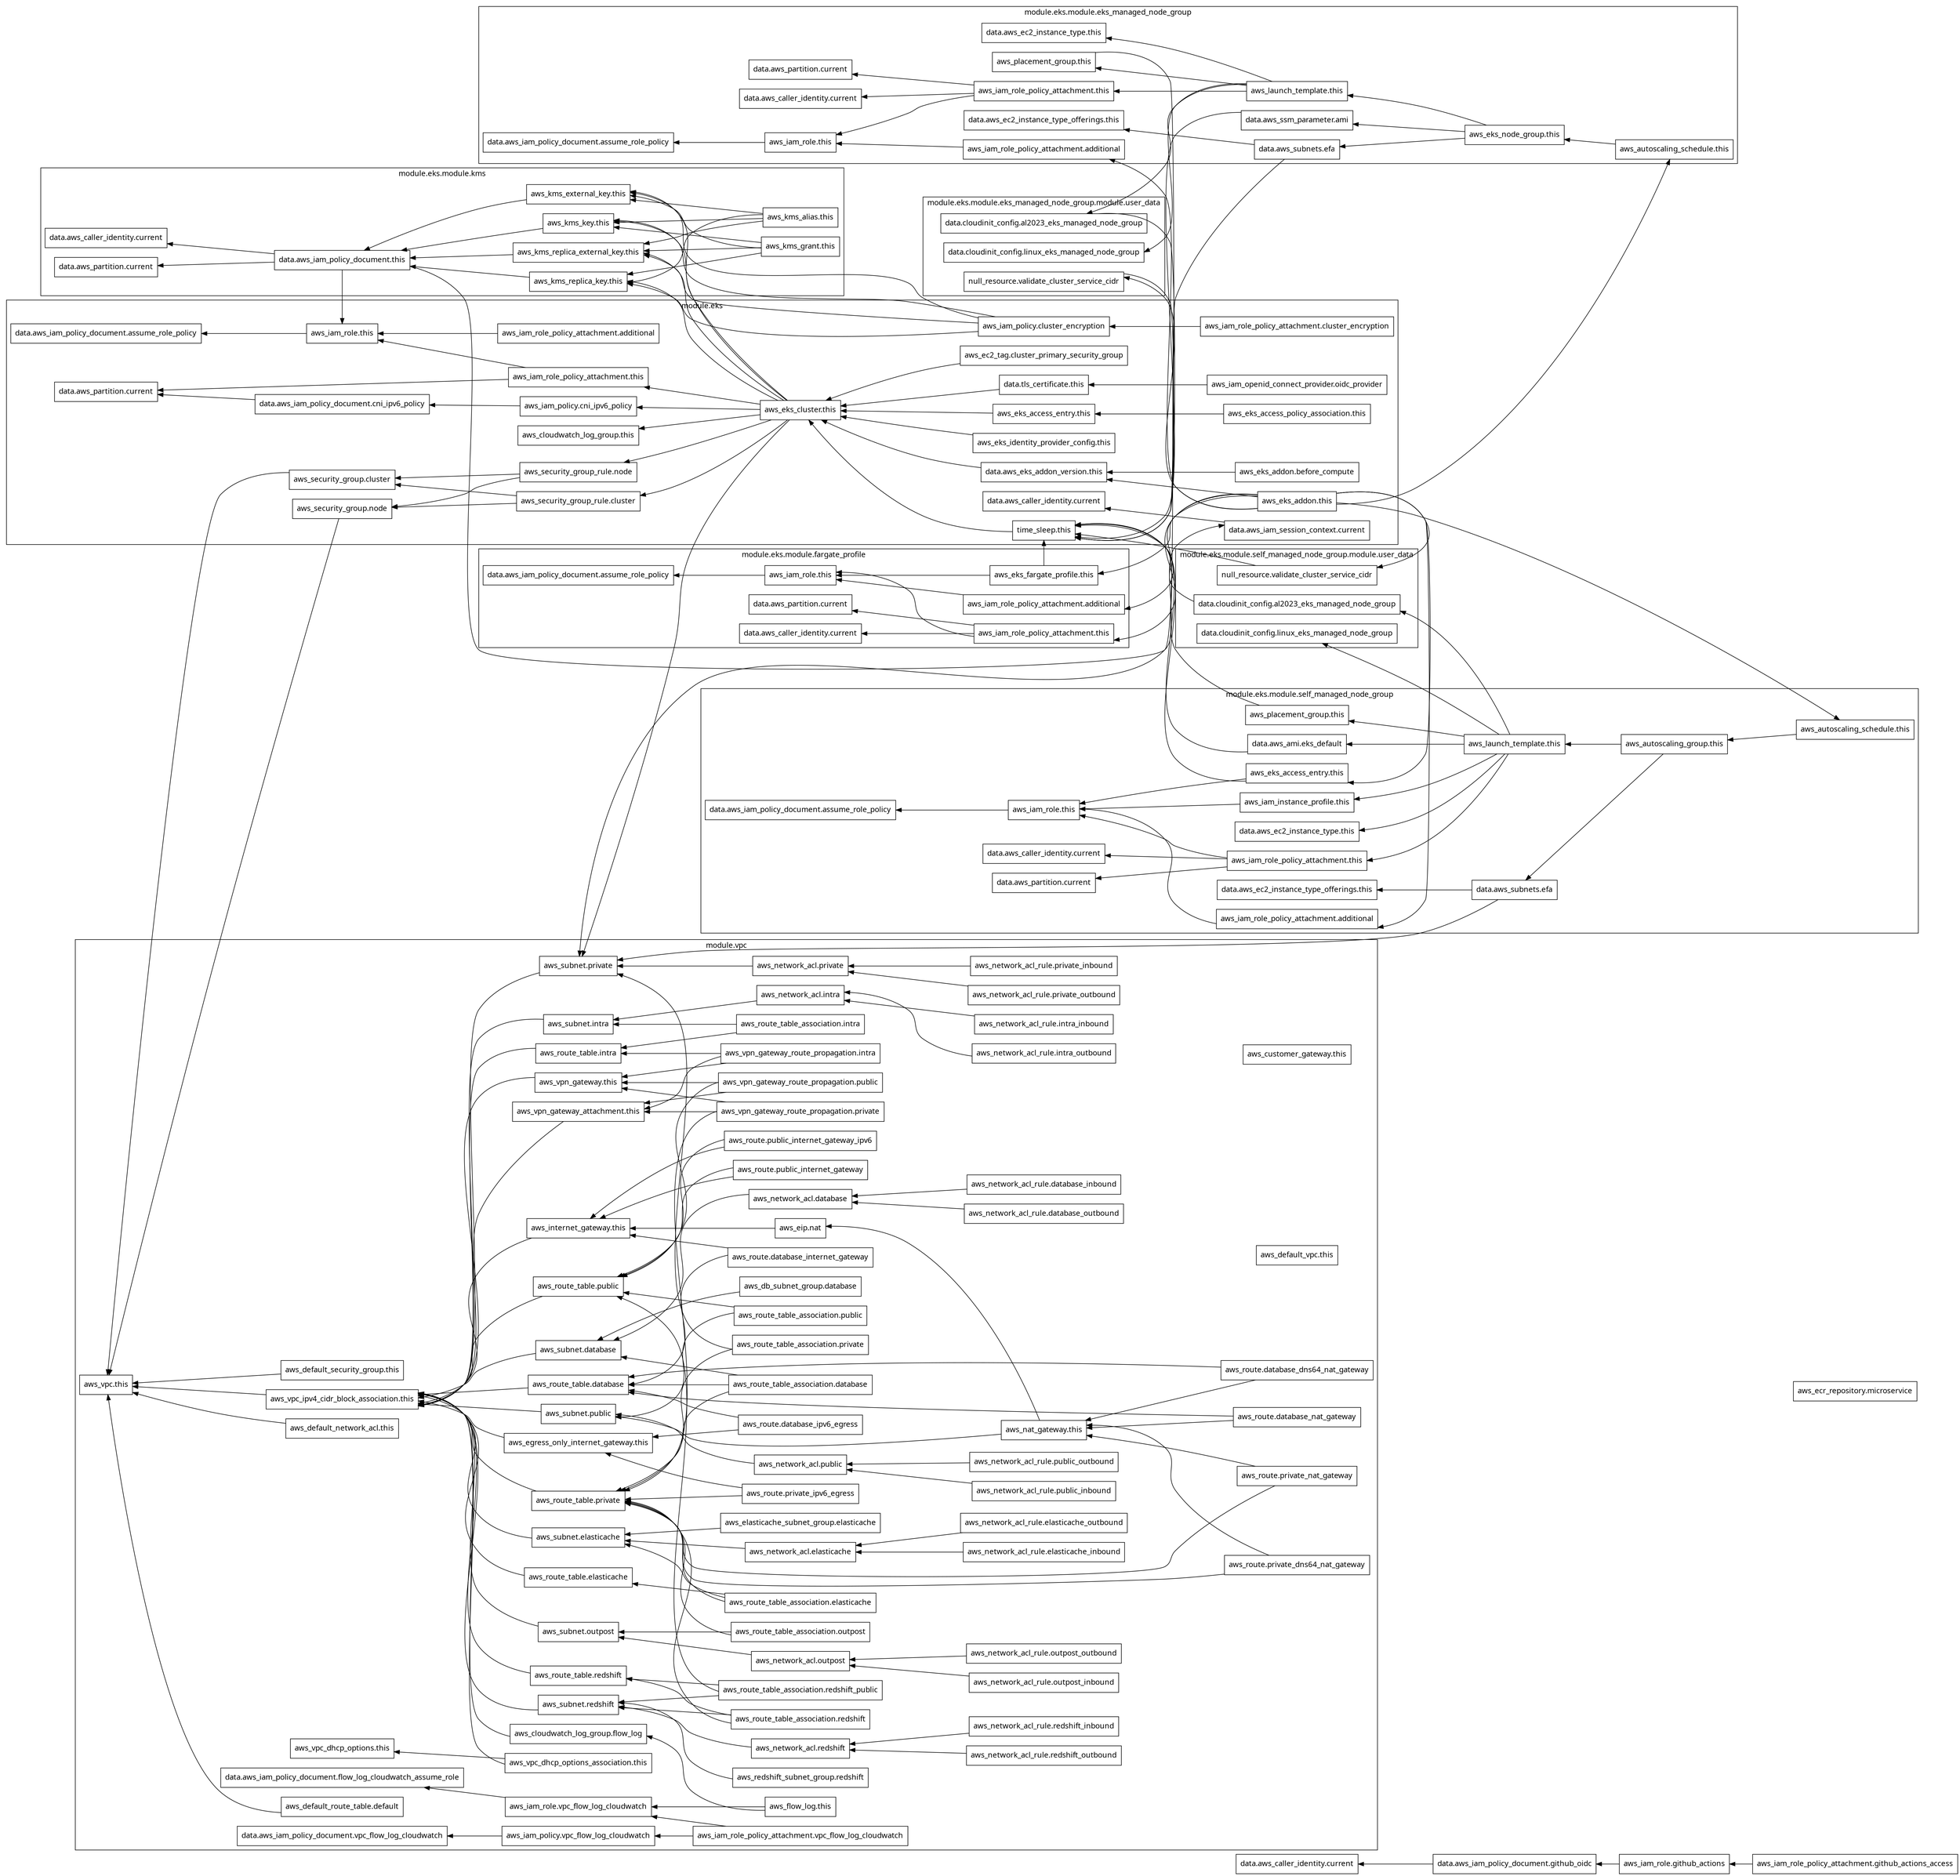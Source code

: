 digraph G {
  rankdir = "RL";
  node [shape = rect, fontname = "sans-serif"];
  "data.aws_caller_identity.current" [label="data.aws_caller_identity.current"];
  "data.aws_iam_policy_document.github_oidc" [label="data.aws_iam_policy_document.github_oidc"];
  "aws_ecr_repository.microservice" [label="aws_ecr_repository.microservice"];
  "aws_iam_role.github_actions" [label="aws_iam_role.github_actions"];
  "aws_iam_role_policy_attachment.github_actions_access" [label="aws_iam_role_policy_attachment.github_actions_access"];
  subgraph "cluster_module.eks" {
    label = "module.eks"
    fontname = "sans-serif"
    "module.eks.data.aws_caller_identity.current" [label="data.aws_caller_identity.current"];
    "module.eks.data.aws_eks_addon_version.this" [label="data.aws_eks_addon_version.this"];
    "module.eks.data.aws_iam_policy_document.assume_role_policy" [label="data.aws_iam_policy_document.assume_role_policy"];
    "module.eks.data.aws_iam_policy_document.cni_ipv6_policy" [label="data.aws_iam_policy_document.cni_ipv6_policy"];
    "module.eks.data.aws_iam_session_context.current" [label="data.aws_iam_session_context.current"];
    "module.eks.data.aws_partition.current" [label="data.aws_partition.current"];
    "module.eks.data.tls_certificate.this" [label="data.tls_certificate.this"];
    "module.eks.aws_cloudwatch_log_group.this" [label="aws_cloudwatch_log_group.this"];
    "module.eks.aws_ec2_tag.cluster_primary_security_group" [label="aws_ec2_tag.cluster_primary_security_group"];
    "module.eks.aws_eks_access_entry.this" [label="aws_eks_access_entry.this"];
    "module.eks.aws_eks_access_policy_association.this" [label="aws_eks_access_policy_association.this"];
    "module.eks.aws_eks_addon.before_compute" [label="aws_eks_addon.before_compute"];
    "module.eks.aws_eks_addon.this" [label="aws_eks_addon.this"];
    "module.eks.aws_eks_cluster.this" [label="aws_eks_cluster.this"];
    "module.eks.aws_eks_identity_provider_config.this" [label="aws_eks_identity_provider_config.this"];
    "module.eks.aws_iam_openid_connect_provider.oidc_provider" [label="aws_iam_openid_connect_provider.oidc_provider"];
    "module.eks.aws_iam_policy.cluster_encryption" [label="aws_iam_policy.cluster_encryption"];
    "module.eks.aws_iam_policy.cni_ipv6_policy" [label="aws_iam_policy.cni_ipv6_policy"];
    "module.eks.aws_iam_role.this" [label="aws_iam_role.this"];
    "module.eks.aws_iam_role_policy_attachment.additional" [label="aws_iam_role_policy_attachment.additional"];
    "module.eks.aws_iam_role_policy_attachment.cluster_encryption" [label="aws_iam_role_policy_attachment.cluster_encryption"];
    "module.eks.aws_iam_role_policy_attachment.this" [label="aws_iam_role_policy_attachment.this"];
    "module.eks.aws_security_group.cluster" [label="aws_security_group.cluster"];
    "module.eks.aws_security_group.node" [label="aws_security_group.node"];
    "module.eks.aws_security_group_rule.cluster" [label="aws_security_group_rule.cluster"];
    "module.eks.aws_security_group_rule.node" [label="aws_security_group_rule.node"];
    "module.eks.time_sleep.this" [label="time_sleep.this"];
  }
  subgraph "cluster_module.eks.module.eks_managed_node_group" {
    label = "module.eks.module.eks_managed_node_group"
    fontname = "sans-serif"
    "module.eks.module.eks_managed_node_group.data.aws_caller_identity.current" [label="data.aws_caller_identity.current"];
    "module.eks.module.eks_managed_node_group.data.aws_ec2_instance_type.this" [label="data.aws_ec2_instance_type.this"];
    "module.eks.module.eks_managed_node_group.data.aws_ec2_instance_type_offerings.this" [label="data.aws_ec2_instance_type_offerings.this"];
    "module.eks.module.eks_managed_node_group.data.aws_iam_policy_document.assume_role_policy" [label="data.aws_iam_policy_document.assume_role_policy"];
    "module.eks.module.eks_managed_node_group.data.aws_partition.current" [label="data.aws_partition.current"];
    "module.eks.module.eks_managed_node_group.data.aws_ssm_parameter.ami" [label="data.aws_ssm_parameter.ami"];
    "module.eks.module.eks_managed_node_group.data.aws_subnets.efa" [label="data.aws_subnets.efa"];
    "module.eks.module.eks_managed_node_group.aws_autoscaling_schedule.this" [label="aws_autoscaling_schedule.this"];
    "module.eks.module.eks_managed_node_group.aws_eks_node_group.this" [label="aws_eks_node_group.this"];
    "module.eks.module.eks_managed_node_group.aws_iam_role.this" [label="aws_iam_role.this"];
    "module.eks.module.eks_managed_node_group.aws_iam_role_policy_attachment.additional" [label="aws_iam_role_policy_attachment.additional"];
    "module.eks.module.eks_managed_node_group.aws_iam_role_policy_attachment.this" [label="aws_iam_role_policy_attachment.this"];
    "module.eks.module.eks_managed_node_group.aws_launch_template.this" [label="aws_launch_template.this"];
    "module.eks.module.eks_managed_node_group.aws_placement_group.this" [label="aws_placement_group.this"];
  }
  subgraph "cluster_module.eks.module.eks_managed_node_group.module.user_data" {
    label = "module.eks.module.eks_managed_node_group.module.user_data"
    fontname = "sans-serif"
    "module.eks.module.eks_managed_node_group.module.user_data.data.cloudinit_config.al2023_eks_managed_node_group" [label="data.cloudinit_config.al2023_eks_managed_node_group"];
    "module.eks.module.eks_managed_node_group.module.user_data.data.cloudinit_config.linux_eks_managed_node_group" [label="data.cloudinit_config.linux_eks_managed_node_group"];
    "module.eks.module.eks_managed_node_group.module.user_data.null_resource.validate_cluster_service_cidr" [label="null_resource.validate_cluster_service_cidr"];
  }
  subgraph "cluster_module.eks.module.fargate_profile" {
    label = "module.eks.module.fargate_profile"
    fontname = "sans-serif"
    "module.eks.module.fargate_profile.data.aws_caller_identity.current" [label="data.aws_caller_identity.current"];
    "module.eks.module.fargate_profile.data.aws_iam_policy_document.assume_role_policy" [label="data.aws_iam_policy_document.assume_role_policy"];
    "module.eks.module.fargate_profile.data.aws_partition.current" [label="data.aws_partition.current"];
    "module.eks.module.fargate_profile.aws_eks_fargate_profile.this" [label="aws_eks_fargate_profile.this"];
    "module.eks.module.fargate_profile.aws_iam_role.this" [label="aws_iam_role.this"];
    "module.eks.module.fargate_profile.aws_iam_role_policy_attachment.additional" [label="aws_iam_role_policy_attachment.additional"];
    "module.eks.module.fargate_profile.aws_iam_role_policy_attachment.this" [label="aws_iam_role_policy_attachment.this"];
  }
  subgraph "cluster_module.eks.module.kms" {
    label = "module.eks.module.kms"
    fontname = "sans-serif"
    "module.eks.module.kms.data.aws_caller_identity.current" [label="data.aws_caller_identity.current"];
    "module.eks.module.kms.data.aws_iam_policy_document.this" [label="data.aws_iam_policy_document.this"];
    "module.eks.module.kms.data.aws_partition.current" [label="data.aws_partition.current"];
    "module.eks.module.kms.aws_kms_alias.this" [label="aws_kms_alias.this"];
    "module.eks.module.kms.aws_kms_external_key.this" [label="aws_kms_external_key.this"];
    "module.eks.module.kms.aws_kms_grant.this" [label="aws_kms_grant.this"];
    "module.eks.module.kms.aws_kms_key.this" [label="aws_kms_key.this"];
    "module.eks.module.kms.aws_kms_replica_external_key.this" [label="aws_kms_replica_external_key.this"];
    "module.eks.module.kms.aws_kms_replica_key.this" [label="aws_kms_replica_key.this"];
  }
  subgraph "cluster_module.eks.module.self_managed_node_group" {
    label = "module.eks.module.self_managed_node_group"
    fontname = "sans-serif"
    "module.eks.module.self_managed_node_group.data.aws_ami.eks_default" [label="data.aws_ami.eks_default"];
    "module.eks.module.self_managed_node_group.data.aws_caller_identity.current" [label="data.aws_caller_identity.current"];
    "module.eks.module.self_managed_node_group.data.aws_ec2_instance_type.this" [label="data.aws_ec2_instance_type.this"];
    "module.eks.module.self_managed_node_group.data.aws_ec2_instance_type_offerings.this" [label="data.aws_ec2_instance_type_offerings.this"];
    "module.eks.module.self_managed_node_group.data.aws_iam_policy_document.assume_role_policy" [label="data.aws_iam_policy_document.assume_role_policy"];
    "module.eks.module.self_managed_node_group.data.aws_partition.current" [label="data.aws_partition.current"];
    "module.eks.module.self_managed_node_group.data.aws_subnets.efa" [label="data.aws_subnets.efa"];
    "module.eks.module.self_managed_node_group.aws_autoscaling_group.this" [label="aws_autoscaling_group.this"];
    "module.eks.module.self_managed_node_group.aws_autoscaling_schedule.this" [label="aws_autoscaling_schedule.this"];
    "module.eks.module.self_managed_node_group.aws_eks_access_entry.this" [label="aws_eks_access_entry.this"];
    "module.eks.module.self_managed_node_group.aws_iam_instance_profile.this" [label="aws_iam_instance_profile.this"];
    "module.eks.module.self_managed_node_group.aws_iam_role.this" [label="aws_iam_role.this"];
    "module.eks.module.self_managed_node_group.aws_iam_role_policy_attachment.additional" [label="aws_iam_role_policy_attachment.additional"];
    "module.eks.module.self_managed_node_group.aws_iam_role_policy_attachment.this" [label="aws_iam_role_policy_attachment.this"];
    "module.eks.module.self_managed_node_group.aws_launch_template.this" [label="aws_launch_template.this"];
    "module.eks.module.self_managed_node_group.aws_placement_group.this" [label="aws_placement_group.this"];
  }
  subgraph "cluster_module.eks.module.self_managed_node_group.module.user_data" {
    label = "module.eks.module.self_managed_node_group.module.user_data"
    fontname = "sans-serif"
    "module.eks.module.self_managed_node_group.module.user_data.data.cloudinit_config.al2023_eks_managed_node_group" [label="data.cloudinit_config.al2023_eks_managed_node_group"];
    "module.eks.module.self_managed_node_group.module.user_data.data.cloudinit_config.linux_eks_managed_node_group" [label="data.cloudinit_config.linux_eks_managed_node_group"];
    "module.eks.module.self_managed_node_group.module.user_data.null_resource.validate_cluster_service_cidr" [label="null_resource.validate_cluster_service_cidr"];
  }
  subgraph "cluster_module.vpc" {
    label = "module.vpc"
    fontname = "sans-serif"
    "module.vpc.data.aws_iam_policy_document.flow_log_cloudwatch_assume_role" [label="data.aws_iam_policy_document.flow_log_cloudwatch_assume_role"];
    "module.vpc.data.aws_iam_policy_document.vpc_flow_log_cloudwatch" [label="data.aws_iam_policy_document.vpc_flow_log_cloudwatch"];
    "module.vpc.aws_cloudwatch_log_group.flow_log" [label="aws_cloudwatch_log_group.flow_log"];
    "module.vpc.aws_customer_gateway.this" [label="aws_customer_gateway.this"];
    "module.vpc.aws_db_subnet_group.database" [label="aws_db_subnet_group.database"];
    "module.vpc.aws_default_network_acl.this" [label="aws_default_network_acl.this"];
    "module.vpc.aws_default_route_table.default" [label="aws_default_route_table.default"];
    "module.vpc.aws_default_security_group.this" [label="aws_default_security_group.this"];
    "module.vpc.aws_default_vpc.this" [label="aws_default_vpc.this"];
    "module.vpc.aws_egress_only_internet_gateway.this" [label="aws_egress_only_internet_gateway.this"];
    "module.vpc.aws_eip.nat" [label="aws_eip.nat"];
    "module.vpc.aws_elasticache_subnet_group.elasticache" [label="aws_elasticache_subnet_group.elasticache"];
    "module.vpc.aws_flow_log.this" [label="aws_flow_log.this"];
    "module.vpc.aws_iam_policy.vpc_flow_log_cloudwatch" [label="aws_iam_policy.vpc_flow_log_cloudwatch"];
    "module.vpc.aws_iam_role.vpc_flow_log_cloudwatch" [label="aws_iam_role.vpc_flow_log_cloudwatch"];
    "module.vpc.aws_iam_role_policy_attachment.vpc_flow_log_cloudwatch" [label="aws_iam_role_policy_attachment.vpc_flow_log_cloudwatch"];
    "module.vpc.aws_internet_gateway.this" [label="aws_internet_gateway.this"];
    "module.vpc.aws_nat_gateway.this" [label="aws_nat_gateway.this"];
    "module.vpc.aws_network_acl.database" [label="aws_network_acl.database"];
    "module.vpc.aws_network_acl.elasticache" [label="aws_network_acl.elasticache"];
    "module.vpc.aws_network_acl.intra" [label="aws_network_acl.intra"];
    "module.vpc.aws_network_acl.outpost" [label="aws_network_acl.outpost"];
    "module.vpc.aws_network_acl.private" [label="aws_network_acl.private"];
    "module.vpc.aws_network_acl.public" [label="aws_network_acl.public"];
    "module.vpc.aws_network_acl.redshift" [label="aws_network_acl.redshift"];
    "module.vpc.aws_network_acl_rule.database_inbound" [label="aws_network_acl_rule.database_inbound"];
    "module.vpc.aws_network_acl_rule.database_outbound" [label="aws_network_acl_rule.database_outbound"];
    "module.vpc.aws_network_acl_rule.elasticache_inbound" [label="aws_network_acl_rule.elasticache_inbound"];
    "module.vpc.aws_network_acl_rule.elasticache_outbound" [label="aws_network_acl_rule.elasticache_outbound"];
    "module.vpc.aws_network_acl_rule.intra_inbound" [label="aws_network_acl_rule.intra_inbound"];
    "module.vpc.aws_network_acl_rule.intra_outbound" [label="aws_network_acl_rule.intra_outbound"];
    "module.vpc.aws_network_acl_rule.outpost_inbound" [label="aws_network_acl_rule.outpost_inbound"];
    "module.vpc.aws_network_acl_rule.outpost_outbound" [label="aws_network_acl_rule.outpost_outbound"];
    "module.vpc.aws_network_acl_rule.private_inbound" [label="aws_network_acl_rule.private_inbound"];
    "module.vpc.aws_network_acl_rule.private_outbound" [label="aws_network_acl_rule.private_outbound"];
    "module.vpc.aws_network_acl_rule.public_inbound" [label="aws_network_acl_rule.public_inbound"];
    "module.vpc.aws_network_acl_rule.public_outbound" [label="aws_network_acl_rule.public_outbound"];
    "module.vpc.aws_network_acl_rule.redshift_inbound" [label="aws_network_acl_rule.redshift_inbound"];
    "module.vpc.aws_network_acl_rule.redshift_outbound" [label="aws_network_acl_rule.redshift_outbound"];
    "module.vpc.aws_redshift_subnet_group.redshift" [label="aws_redshift_subnet_group.redshift"];
    "module.vpc.aws_route.database_dns64_nat_gateway" [label="aws_route.database_dns64_nat_gateway"];
    "module.vpc.aws_route.database_internet_gateway" [label="aws_route.database_internet_gateway"];
    "module.vpc.aws_route.database_ipv6_egress" [label="aws_route.database_ipv6_egress"];
    "module.vpc.aws_route.database_nat_gateway" [label="aws_route.database_nat_gateway"];
    "module.vpc.aws_route.private_dns64_nat_gateway" [label="aws_route.private_dns64_nat_gateway"];
    "module.vpc.aws_route.private_ipv6_egress" [label="aws_route.private_ipv6_egress"];
    "module.vpc.aws_route.private_nat_gateway" [label="aws_route.private_nat_gateway"];
    "module.vpc.aws_route.public_internet_gateway" [label="aws_route.public_internet_gateway"];
    "module.vpc.aws_route.public_internet_gateway_ipv6" [label="aws_route.public_internet_gateway_ipv6"];
    "module.vpc.aws_route_table.database" [label="aws_route_table.database"];
    "module.vpc.aws_route_table.elasticache" [label="aws_route_table.elasticache"];
    "module.vpc.aws_route_table.intra" [label="aws_route_table.intra"];
    "module.vpc.aws_route_table.private" [label="aws_route_table.private"];
    "module.vpc.aws_route_table.public" [label="aws_route_table.public"];
    "module.vpc.aws_route_table.redshift" [label="aws_route_table.redshift"];
    "module.vpc.aws_route_table_association.database" [label="aws_route_table_association.database"];
    "module.vpc.aws_route_table_association.elasticache" [label="aws_route_table_association.elasticache"];
    "module.vpc.aws_route_table_association.intra" [label="aws_route_table_association.intra"];
    "module.vpc.aws_route_table_association.outpost" [label="aws_route_table_association.outpost"];
    "module.vpc.aws_route_table_association.private" [label="aws_route_table_association.private"];
    "module.vpc.aws_route_table_association.public" [label="aws_route_table_association.public"];
    "module.vpc.aws_route_table_association.redshift" [label="aws_route_table_association.redshift"];
    "module.vpc.aws_route_table_association.redshift_public" [label="aws_route_table_association.redshift_public"];
    "module.vpc.aws_subnet.database" [label="aws_subnet.database"];
    "module.vpc.aws_subnet.elasticache" [label="aws_subnet.elasticache"];
    "module.vpc.aws_subnet.intra" [label="aws_subnet.intra"];
    "module.vpc.aws_subnet.outpost" [label="aws_subnet.outpost"];
    "module.vpc.aws_subnet.private" [label="aws_subnet.private"];
    "module.vpc.aws_subnet.public" [label="aws_subnet.public"];
    "module.vpc.aws_subnet.redshift" [label="aws_subnet.redshift"];
    "module.vpc.aws_vpc.this" [label="aws_vpc.this"];
    "module.vpc.aws_vpc_dhcp_options.this" [label="aws_vpc_dhcp_options.this"];
    "module.vpc.aws_vpc_dhcp_options_association.this" [label="aws_vpc_dhcp_options_association.this"];
    "module.vpc.aws_vpc_ipv4_cidr_block_association.this" [label="aws_vpc_ipv4_cidr_block_association.this"];
    "module.vpc.aws_vpn_gateway.this" [label="aws_vpn_gateway.this"];
    "module.vpc.aws_vpn_gateway_attachment.this" [label="aws_vpn_gateway_attachment.this"];
    "module.vpc.aws_vpn_gateway_route_propagation.intra" [label="aws_vpn_gateway_route_propagation.intra"];
    "module.vpc.aws_vpn_gateway_route_propagation.private" [label="aws_vpn_gateway_route_propagation.private"];
    "module.vpc.aws_vpn_gateway_route_propagation.public" [label="aws_vpn_gateway_route_propagation.public"];
  }
  "data.aws_iam_policy_document.github_oidc" -> "data.aws_caller_identity.current";
  "aws_iam_role.github_actions" -> "data.aws_iam_policy_document.github_oidc";
  "aws_iam_role_policy_attachment.github_actions_access" -> "aws_iam_role.github_actions";
  "module.eks.data.aws_eks_addon_version.this" -> "module.eks.aws_eks_cluster.this";
  "module.eks.data.aws_iam_policy_document.cni_ipv6_policy" -> "module.eks.data.aws_partition.current";
  "module.eks.data.aws_iam_session_context.current" -> "module.eks.data.aws_caller_identity.current";
  "module.eks.data.tls_certificate.this" -> "module.eks.aws_eks_cluster.this";
  "module.eks.aws_ec2_tag.cluster_primary_security_group" -> "module.eks.aws_eks_cluster.this";
  "module.eks.aws_eks_access_entry.this" -> "module.eks.aws_eks_cluster.this";
  "module.eks.aws_eks_access_policy_association.this" -> "module.eks.aws_eks_access_entry.this";
  "module.eks.aws_eks_addon.before_compute" -> "module.eks.data.aws_eks_addon_version.this";
  "module.eks.aws_eks_addon.this" -> "module.eks.data.aws_eks_addon_version.this";
  "module.eks.aws_eks_addon.this" -> "module.eks.module.eks_managed_node_group.aws_autoscaling_schedule.this";
  "module.eks.aws_eks_addon.this" -> "module.eks.module.eks_managed_node_group.aws_iam_role_policy_attachment.additional";
  "module.eks.aws_eks_addon.this" -> "module.eks.module.eks_managed_node_group.module.user_data.null_resource.validate_cluster_service_cidr";
  "module.eks.aws_eks_addon.this" -> "module.eks.module.fargate_profile.aws_eks_fargate_profile.this";
  "module.eks.aws_eks_addon.this" -> "module.eks.module.fargate_profile.aws_iam_role_policy_attachment.additional";
  "module.eks.aws_eks_addon.this" -> "module.eks.module.fargate_profile.aws_iam_role_policy_attachment.this";
  "module.eks.aws_eks_addon.this" -> "module.eks.module.self_managed_node_group.aws_autoscaling_schedule.this";
  "module.eks.aws_eks_addon.this" -> "module.eks.module.self_managed_node_group.aws_eks_access_entry.this";
  "module.eks.aws_eks_addon.this" -> "module.eks.module.self_managed_node_group.aws_iam_role_policy_attachment.additional";
  "module.eks.aws_eks_addon.this" -> "module.eks.module.self_managed_node_group.module.user_data.null_resource.validate_cluster_service_cidr";
  "module.eks.aws_eks_cluster.this" -> "module.eks.aws_cloudwatch_log_group.this";
  "module.eks.aws_eks_cluster.this" -> "module.eks.aws_iam_policy.cni_ipv6_policy";
  "module.eks.aws_eks_cluster.this" -> "module.eks.aws_iam_role_policy_attachment.this";
  "module.eks.aws_eks_cluster.this" -> "module.eks.aws_security_group_rule.cluster";
  "module.eks.aws_eks_cluster.this" -> "module.eks.aws_security_group_rule.node";
  "module.eks.aws_eks_cluster.this" -> "module.eks.module.kms.aws_kms_external_key.this";
  "module.eks.aws_eks_cluster.this" -> "module.eks.module.kms.aws_kms_key.this";
  "module.eks.aws_eks_cluster.this" -> "module.eks.module.kms.aws_kms_replica_external_key.this";
  "module.eks.aws_eks_cluster.this" -> "module.eks.module.kms.aws_kms_replica_key.this";
  "module.eks.aws_eks_cluster.this" -> "module.vpc.aws_subnet.private";
  "module.eks.aws_eks_identity_provider_config.this" -> "module.eks.aws_eks_cluster.this";
  "module.eks.aws_iam_openid_connect_provider.oidc_provider" -> "module.eks.data.tls_certificate.this";
  "module.eks.aws_iam_policy.cluster_encryption" -> "module.eks.module.kms.aws_kms_external_key.this";
  "module.eks.aws_iam_policy.cluster_encryption" -> "module.eks.module.kms.aws_kms_key.this";
  "module.eks.aws_iam_policy.cluster_encryption" -> "module.eks.module.kms.aws_kms_replica_external_key.this";
  "module.eks.aws_iam_policy.cluster_encryption" -> "module.eks.module.kms.aws_kms_replica_key.this";
  "module.eks.aws_iam_policy.cni_ipv6_policy" -> "module.eks.data.aws_iam_policy_document.cni_ipv6_policy";
  "module.eks.aws_iam_role.this" -> "module.eks.data.aws_iam_policy_document.assume_role_policy";
  "module.eks.aws_iam_role_policy_attachment.additional" -> "module.eks.aws_iam_role.this";
  "module.eks.aws_iam_role_policy_attachment.cluster_encryption" -> "module.eks.aws_iam_policy.cluster_encryption";
  "module.eks.aws_iam_role_policy_attachment.this" -> "module.eks.data.aws_partition.current";
  "module.eks.aws_iam_role_policy_attachment.this" -> "module.eks.aws_iam_role.this";
  "module.eks.aws_security_group.cluster" -> "module.vpc.aws_vpc.this";
  "module.eks.aws_security_group.node" -> "module.vpc.aws_vpc.this";
  "module.eks.aws_security_group_rule.cluster" -> "module.eks.aws_security_group.cluster";
  "module.eks.aws_security_group_rule.cluster" -> "module.eks.aws_security_group.node";
  "module.eks.aws_security_group_rule.node" -> "module.eks.aws_security_group.cluster";
  "module.eks.aws_security_group_rule.node" -> "module.eks.aws_security_group.node";
  "module.eks.time_sleep.this" -> "module.eks.aws_eks_cluster.this";
  "module.eks.module.eks_managed_node_group.data.aws_ssm_parameter.ami" -> "module.eks.time_sleep.this";
  "module.eks.module.eks_managed_node_group.data.aws_subnets.efa" -> "module.eks.module.eks_managed_node_group.data.aws_ec2_instance_type_offerings.this";
  "module.eks.module.eks_managed_node_group.data.aws_subnets.efa" -> "module.vpc.aws_subnet.private";
  "module.eks.module.eks_managed_node_group.aws_autoscaling_schedule.this" -> "module.eks.module.eks_managed_node_group.aws_eks_node_group.this";
  "module.eks.module.eks_managed_node_group.aws_eks_node_group.this" -> "module.eks.module.eks_managed_node_group.data.aws_ssm_parameter.ami";
  "module.eks.module.eks_managed_node_group.aws_eks_node_group.this" -> "module.eks.module.eks_managed_node_group.data.aws_subnets.efa";
  "module.eks.module.eks_managed_node_group.aws_eks_node_group.this" -> "module.eks.module.eks_managed_node_group.aws_launch_template.this";
  "module.eks.module.eks_managed_node_group.aws_iam_role.this" -> "module.eks.module.eks_managed_node_group.data.aws_iam_policy_document.assume_role_policy";
  "module.eks.module.eks_managed_node_group.aws_iam_role_policy_attachment.additional" -> "module.eks.module.eks_managed_node_group.aws_iam_role.this";
  "module.eks.module.eks_managed_node_group.aws_iam_role_policy_attachment.this" -> "module.eks.module.eks_managed_node_group.data.aws_caller_identity.current";
  "module.eks.module.eks_managed_node_group.aws_iam_role_policy_attachment.this" -> "module.eks.module.eks_managed_node_group.data.aws_partition.current";
  "module.eks.module.eks_managed_node_group.aws_iam_role_policy_attachment.this" -> "module.eks.module.eks_managed_node_group.aws_iam_role.this";
  "module.eks.module.eks_managed_node_group.aws_launch_template.this" -> "module.eks.module.eks_managed_node_group.data.aws_ec2_instance_type.this";
  "module.eks.module.eks_managed_node_group.aws_launch_template.this" -> "module.eks.module.eks_managed_node_group.aws_iam_role_policy_attachment.this";
  "module.eks.module.eks_managed_node_group.aws_launch_template.this" -> "module.eks.module.eks_managed_node_group.aws_placement_group.this";
  "module.eks.module.eks_managed_node_group.aws_launch_template.this" -> "module.eks.module.eks_managed_node_group.module.user_data.data.cloudinit_config.al2023_eks_managed_node_group";
  "module.eks.module.eks_managed_node_group.aws_launch_template.this" -> "module.eks.module.eks_managed_node_group.module.user_data.data.cloudinit_config.linux_eks_managed_node_group";
  "module.eks.module.eks_managed_node_group.aws_placement_group.this" -> "module.eks.time_sleep.this";
  "module.eks.module.eks_managed_node_group.module.user_data.data.cloudinit_config.al2023_eks_managed_node_group" -> "module.eks.time_sleep.this";
  "module.eks.module.eks_managed_node_group.module.user_data.null_resource.validate_cluster_service_cidr" -> "module.eks.time_sleep.this";
  "module.eks.module.fargate_profile.aws_eks_fargate_profile.this" -> "module.eks.time_sleep.this";
  "module.eks.module.fargate_profile.aws_eks_fargate_profile.this" -> "module.eks.module.fargate_profile.aws_iam_role.this";
  "module.eks.module.fargate_profile.aws_iam_role.this" -> "module.eks.module.fargate_profile.data.aws_iam_policy_document.assume_role_policy";
  "module.eks.module.fargate_profile.aws_iam_role_policy_attachment.additional" -> "module.eks.module.fargate_profile.aws_iam_role.this";
  "module.eks.module.fargate_profile.aws_iam_role_policy_attachment.this" -> "module.eks.module.fargate_profile.data.aws_caller_identity.current";
  "module.eks.module.fargate_profile.aws_iam_role_policy_attachment.this" -> "module.eks.module.fargate_profile.data.aws_partition.current";
  "module.eks.module.fargate_profile.aws_iam_role_policy_attachment.this" -> "module.eks.module.fargate_profile.aws_iam_role.this";
  "module.eks.module.kms.data.aws_iam_policy_document.this" -> "module.eks.data.aws_iam_session_context.current";
  "module.eks.module.kms.data.aws_iam_policy_document.this" -> "module.eks.aws_iam_role.this";
  "module.eks.module.kms.data.aws_iam_policy_document.this" -> "module.eks.module.kms.data.aws_caller_identity.current";
  "module.eks.module.kms.data.aws_iam_policy_document.this" -> "module.eks.module.kms.data.aws_partition.current";
  "module.eks.module.kms.aws_kms_alias.this" -> "module.eks.module.kms.aws_kms_external_key.this";
  "module.eks.module.kms.aws_kms_alias.this" -> "module.eks.module.kms.aws_kms_key.this";
  "module.eks.module.kms.aws_kms_alias.this" -> "module.eks.module.kms.aws_kms_replica_external_key.this";
  "module.eks.module.kms.aws_kms_alias.this" -> "module.eks.module.kms.aws_kms_replica_key.this";
  "module.eks.module.kms.aws_kms_external_key.this" -> "module.eks.module.kms.data.aws_iam_policy_document.this";
  "module.eks.module.kms.aws_kms_grant.this" -> "module.eks.module.kms.aws_kms_external_key.this";
  "module.eks.module.kms.aws_kms_grant.this" -> "module.eks.module.kms.aws_kms_key.this";
  "module.eks.module.kms.aws_kms_grant.this" -> "module.eks.module.kms.aws_kms_replica_external_key.this";
  "module.eks.module.kms.aws_kms_grant.this" -> "module.eks.module.kms.aws_kms_replica_key.this";
  "module.eks.module.kms.aws_kms_key.this" -> "module.eks.module.kms.data.aws_iam_policy_document.this";
  "module.eks.module.kms.aws_kms_replica_external_key.this" -> "module.eks.module.kms.data.aws_iam_policy_document.this";
  "module.eks.module.kms.aws_kms_replica_key.this" -> "module.eks.module.kms.data.aws_iam_policy_document.this";
  "module.eks.module.self_managed_node_group.data.aws_ami.eks_default" -> "module.eks.time_sleep.this";
  "module.eks.module.self_managed_node_group.data.aws_subnets.efa" -> "module.eks.module.self_managed_node_group.data.aws_ec2_instance_type_offerings.this";
  "module.eks.module.self_managed_node_group.data.aws_subnets.efa" -> "module.vpc.aws_subnet.private";
  "module.eks.module.self_managed_node_group.aws_autoscaling_group.this" -> "module.eks.module.self_managed_node_group.data.aws_subnets.efa";
  "module.eks.module.self_managed_node_group.aws_autoscaling_group.this" -> "module.eks.module.self_managed_node_group.aws_launch_template.this";
  "module.eks.module.self_managed_node_group.aws_autoscaling_schedule.this" -> "module.eks.module.self_managed_node_group.aws_autoscaling_group.this";
  "module.eks.module.self_managed_node_group.aws_eks_access_entry.this" -> "module.eks.time_sleep.this";
  "module.eks.module.self_managed_node_group.aws_eks_access_entry.this" -> "module.eks.module.self_managed_node_group.aws_iam_role.this";
  "module.eks.module.self_managed_node_group.aws_iam_instance_profile.this" -> "module.eks.module.self_managed_node_group.aws_iam_role.this";
  "module.eks.module.self_managed_node_group.aws_iam_role.this" -> "module.eks.module.self_managed_node_group.data.aws_iam_policy_document.assume_role_policy";
  "module.eks.module.self_managed_node_group.aws_iam_role_policy_attachment.additional" -> "module.eks.module.self_managed_node_group.aws_iam_role.this";
  "module.eks.module.self_managed_node_group.aws_iam_role_policy_attachment.this" -> "module.eks.module.self_managed_node_group.data.aws_caller_identity.current";
  "module.eks.module.self_managed_node_group.aws_iam_role_policy_attachment.this" -> "module.eks.module.self_managed_node_group.data.aws_partition.current";
  "module.eks.module.self_managed_node_group.aws_iam_role_policy_attachment.this" -> "module.eks.module.self_managed_node_group.aws_iam_role.this";
  "module.eks.module.self_managed_node_group.aws_launch_template.this" -> "module.eks.module.self_managed_node_group.data.aws_ami.eks_default";
  "module.eks.module.self_managed_node_group.aws_launch_template.this" -> "module.eks.module.self_managed_node_group.data.aws_ec2_instance_type.this";
  "module.eks.module.self_managed_node_group.aws_launch_template.this" -> "module.eks.module.self_managed_node_group.aws_iam_instance_profile.this";
  "module.eks.module.self_managed_node_group.aws_launch_template.this" -> "module.eks.module.self_managed_node_group.aws_iam_role_policy_attachment.this";
  "module.eks.module.self_managed_node_group.aws_launch_template.this" -> "module.eks.module.self_managed_node_group.aws_placement_group.this";
  "module.eks.module.self_managed_node_group.aws_launch_template.this" -> "module.eks.module.self_managed_node_group.module.user_data.data.cloudinit_config.al2023_eks_managed_node_group";
  "module.eks.module.self_managed_node_group.aws_launch_template.this" -> "module.eks.module.self_managed_node_group.module.user_data.data.cloudinit_config.linux_eks_managed_node_group";
  "module.eks.module.self_managed_node_group.aws_placement_group.this" -> "module.eks.time_sleep.this";
  "module.eks.module.self_managed_node_group.module.user_data.data.cloudinit_config.al2023_eks_managed_node_group" -> "module.eks.time_sleep.this";
  "module.eks.module.self_managed_node_group.module.user_data.null_resource.validate_cluster_service_cidr" -> "module.eks.time_sleep.this";
  "module.vpc.aws_cloudwatch_log_group.flow_log" -> "module.vpc.aws_vpc_ipv4_cidr_block_association.this";
  "module.vpc.aws_db_subnet_group.database" -> "module.vpc.aws_subnet.database";
  "module.vpc.aws_default_network_acl.this" -> "module.vpc.aws_vpc.this";
  "module.vpc.aws_default_route_table.default" -> "module.vpc.aws_vpc.this";
  "module.vpc.aws_default_security_group.this" -> "module.vpc.aws_vpc.this";
  "module.vpc.aws_egress_only_internet_gateway.this" -> "module.vpc.aws_vpc_ipv4_cidr_block_association.this";
  "module.vpc.aws_eip.nat" -> "module.vpc.aws_internet_gateway.this";
  "module.vpc.aws_elasticache_subnet_group.elasticache" -> "module.vpc.aws_subnet.elasticache";
  "module.vpc.aws_flow_log.this" -> "module.vpc.aws_cloudwatch_log_group.flow_log";
  "module.vpc.aws_flow_log.this" -> "module.vpc.aws_iam_role.vpc_flow_log_cloudwatch";
  "module.vpc.aws_iam_policy.vpc_flow_log_cloudwatch" -> "module.vpc.data.aws_iam_policy_document.vpc_flow_log_cloudwatch";
  "module.vpc.aws_iam_role.vpc_flow_log_cloudwatch" -> "module.vpc.data.aws_iam_policy_document.flow_log_cloudwatch_assume_role";
  "module.vpc.aws_iam_role_policy_attachment.vpc_flow_log_cloudwatch" -> "module.vpc.aws_iam_policy.vpc_flow_log_cloudwatch";
  "module.vpc.aws_iam_role_policy_attachment.vpc_flow_log_cloudwatch" -> "module.vpc.aws_iam_role.vpc_flow_log_cloudwatch";
  "module.vpc.aws_internet_gateway.this" -> "module.vpc.aws_vpc_ipv4_cidr_block_association.this";
  "module.vpc.aws_nat_gateway.this" -> "module.vpc.aws_eip.nat";
  "module.vpc.aws_nat_gateway.this" -> "module.vpc.aws_subnet.public";
  "module.vpc.aws_network_acl.database" -> "module.vpc.aws_subnet.database";
  "module.vpc.aws_network_acl.elasticache" -> "module.vpc.aws_subnet.elasticache";
  "module.vpc.aws_network_acl.intra" -> "module.vpc.aws_subnet.intra";
  "module.vpc.aws_network_acl.outpost" -> "module.vpc.aws_subnet.outpost";
  "module.vpc.aws_network_acl.private" -> "module.vpc.aws_subnet.private";
  "module.vpc.aws_network_acl.public" -> "module.vpc.aws_subnet.public";
  "module.vpc.aws_network_acl.redshift" -> "module.vpc.aws_subnet.redshift";
  "module.vpc.aws_network_acl_rule.database_inbound" -> "module.vpc.aws_network_acl.database";
  "module.vpc.aws_network_acl_rule.database_outbound" -> "module.vpc.aws_network_acl.database";
  "module.vpc.aws_network_acl_rule.elasticache_inbound" -> "module.vpc.aws_network_acl.elasticache";
  "module.vpc.aws_network_acl_rule.elasticache_outbound" -> "module.vpc.aws_network_acl.elasticache";
  "module.vpc.aws_network_acl_rule.intra_inbound" -> "module.vpc.aws_network_acl.intra";
  "module.vpc.aws_network_acl_rule.intra_outbound" -> "module.vpc.aws_network_acl.intra";
  "module.vpc.aws_network_acl_rule.outpost_inbound" -> "module.vpc.aws_network_acl.outpost";
  "module.vpc.aws_network_acl_rule.outpost_outbound" -> "module.vpc.aws_network_acl.outpost";
  "module.vpc.aws_network_acl_rule.private_inbound" -> "module.vpc.aws_network_acl.private";
  "module.vpc.aws_network_acl_rule.private_outbound" -> "module.vpc.aws_network_acl.private";
  "module.vpc.aws_network_acl_rule.public_inbound" -> "module.vpc.aws_network_acl.public";
  "module.vpc.aws_network_acl_rule.public_outbound" -> "module.vpc.aws_network_acl.public";
  "module.vpc.aws_network_acl_rule.redshift_inbound" -> "module.vpc.aws_network_acl.redshift";
  "module.vpc.aws_network_acl_rule.redshift_outbound" -> "module.vpc.aws_network_acl.redshift";
  "module.vpc.aws_redshift_subnet_group.redshift" -> "module.vpc.aws_subnet.redshift";
  "module.vpc.aws_route.database_dns64_nat_gateway" -> "module.vpc.aws_nat_gateway.this";
  "module.vpc.aws_route.database_dns64_nat_gateway" -> "module.vpc.aws_route_table.database";
  "module.vpc.aws_route.database_internet_gateway" -> "module.vpc.aws_internet_gateway.this";
  "module.vpc.aws_route.database_internet_gateway" -> "module.vpc.aws_route_table.database";
  "module.vpc.aws_route.database_ipv6_egress" -> "module.vpc.aws_egress_only_internet_gateway.this";
  "module.vpc.aws_route.database_ipv6_egress" -> "module.vpc.aws_route_table.database";
  "module.vpc.aws_route.database_nat_gateway" -> "module.vpc.aws_nat_gateway.this";
  "module.vpc.aws_route.database_nat_gateway" -> "module.vpc.aws_route_table.database";
  "module.vpc.aws_route.private_dns64_nat_gateway" -> "module.vpc.aws_nat_gateway.this";
  "module.vpc.aws_route.private_dns64_nat_gateway" -> "module.vpc.aws_route_table.private";
  "module.vpc.aws_route.private_ipv6_egress" -> "module.vpc.aws_egress_only_internet_gateway.this";
  "module.vpc.aws_route.private_ipv6_egress" -> "module.vpc.aws_route_table.private";
  "module.vpc.aws_route.private_nat_gateway" -> "module.vpc.aws_nat_gateway.this";
  "module.vpc.aws_route.private_nat_gateway" -> "module.vpc.aws_route_table.private";
  "module.vpc.aws_route.public_internet_gateway" -> "module.vpc.aws_internet_gateway.this";
  "module.vpc.aws_route.public_internet_gateway" -> "module.vpc.aws_route_table.public";
  "module.vpc.aws_route.public_internet_gateway_ipv6" -> "module.vpc.aws_internet_gateway.this";
  "module.vpc.aws_route.public_internet_gateway_ipv6" -> "module.vpc.aws_route_table.public";
  "module.vpc.aws_route_table.database" -> "module.vpc.aws_vpc_ipv4_cidr_block_association.this";
  "module.vpc.aws_route_table.elasticache" -> "module.vpc.aws_vpc_ipv4_cidr_block_association.this";
  "module.vpc.aws_route_table.intra" -> "module.vpc.aws_vpc_ipv4_cidr_block_association.this";
  "module.vpc.aws_route_table.private" -> "module.vpc.aws_vpc_ipv4_cidr_block_association.this";
  "module.vpc.aws_route_table.public" -> "module.vpc.aws_vpc_ipv4_cidr_block_association.this";
  "module.vpc.aws_route_table.redshift" -> "module.vpc.aws_vpc_ipv4_cidr_block_association.this";
  "module.vpc.aws_route_table_association.database" -> "module.vpc.aws_route_table.database";
  "module.vpc.aws_route_table_association.database" -> "module.vpc.aws_route_table.private";
  "module.vpc.aws_route_table_association.database" -> "module.vpc.aws_subnet.database";
  "module.vpc.aws_route_table_association.elasticache" -> "module.vpc.aws_route_table.elasticache";
  "module.vpc.aws_route_table_association.elasticache" -> "module.vpc.aws_route_table.private";
  "module.vpc.aws_route_table_association.elasticache" -> "module.vpc.aws_subnet.elasticache";
  "module.vpc.aws_route_table_association.intra" -> "module.vpc.aws_route_table.intra";
  "module.vpc.aws_route_table_association.intra" -> "module.vpc.aws_subnet.intra";
  "module.vpc.aws_route_table_association.outpost" -> "module.vpc.aws_route_table.private";
  "module.vpc.aws_route_table_association.outpost" -> "module.vpc.aws_subnet.outpost";
  "module.vpc.aws_route_table_association.private" -> "module.vpc.aws_route_table.private";
  "module.vpc.aws_route_table_association.private" -> "module.vpc.aws_subnet.private";
  "module.vpc.aws_route_table_association.public" -> "module.vpc.aws_route_table.public";
  "module.vpc.aws_route_table_association.public" -> "module.vpc.aws_subnet.public";
  "module.vpc.aws_route_table_association.redshift" -> "module.vpc.aws_route_table.private";
  "module.vpc.aws_route_table_association.redshift" -> "module.vpc.aws_route_table.redshift";
  "module.vpc.aws_route_table_association.redshift" -> "module.vpc.aws_subnet.redshift";
  "module.vpc.aws_route_table_association.redshift_public" -> "module.vpc.aws_route_table.public";
  "module.vpc.aws_route_table_association.redshift_public" -> "module.vpc.aws_route_table.redshift";
  "module.vpc.aws_route_table_association.redshift_public" -> "module.vpc.aws_subnet.redshift";
  "module.vpc.aws_subnet.database" -> "module.vpc.aws_vpc_ipv4_cidr_block_association.this";
  "module.vpc.aws_subnet.elasticache" -> "module.vpc.aws_vpc_ipv4_cidr_block_association.this";
  "module.vpc.aws_subnet.intra" -> "module.vpc.aws_vpc_ipv4_cidr_block_association.this";
  "module.vpc.aws_subnet.outpost" -> "module.vpc.aws_vpc_ipv4_cidr_block_association.this";
  "module.vpc.aws_subnet.private" -> "module.vpc.aws_vpc_ipv4_cidr_block_association.this";
  "module.vpc.aws_subnet.public" -> "module.vpc.aws_vpc_ipv4_cidr_block_association.this";
  "module.vpc.aws_subnet.redshift" -> "module.vpc.aws_vpc_ipv4_cidr_block_association.this";
  "module.vpc.aws_vpc_dhcp_options_association.this" -> "module.vpc.aws_vpc_dhcp_options.this";
  "module.vpc.aws_vpc_dhcp_options_association.this" -> "module.vpc.aws_vpc_ipv4_cidr_block_association.this";
  "module.vpc.aws_vpc_ipv4_cidr_block_association.this" -> "module.vpc.aws_vpc.this";
  "module.vpc.aws_vpn_gateway.this" -> "module.vpc.aws_vpc_ipv4_cidr_block_association.this";
  "module.vpc.aws_vpn_gateway_attachment.this" -> "module.vpc.aws_vpc_ipv4_cidr_block_association.this";
  "module.vpc.aws_vpn_gateway_route_propagation.intra" -> "module.vpc.aws_route_table.intra";
  "module.vpc.aws_vpn_gateway_route_propagation.intra" -> "module.vpc.aws_vpn_gateway.this";
  "module.vpc.aws_vpn_gateway_route_propagation.intra" -> "module.vpc.aws_vpn_gateway_attachment.this";
  "module.vpc.aws_vpn_gateway_route_propagation.private" -> "module.vpc.aws_route_table.private";
  "module.vpc.aws_vpn_gateway_route_propagation.private" -> "module.vpc.aws_vpn_gateway.this";
  "module.vpc.aws_vpn_gateway_route_propagation.private" -> "module.vpc.aws_vpn_gateway_attachment.this";
  "module.vpc.aws_vpn_gateway_route_propagation.public" -> "module.vpc.aws_route_table.public";
  "module.vpc.aws_vpn_gateway_route_propagation.public" -> "module.vpc.aws_vpn_gateway.this";
  "module.vpc.aws_vpn_gateway_route_propagation.public" -> "module.vpc.aws_vpn_gateway_attachment.this";
}
